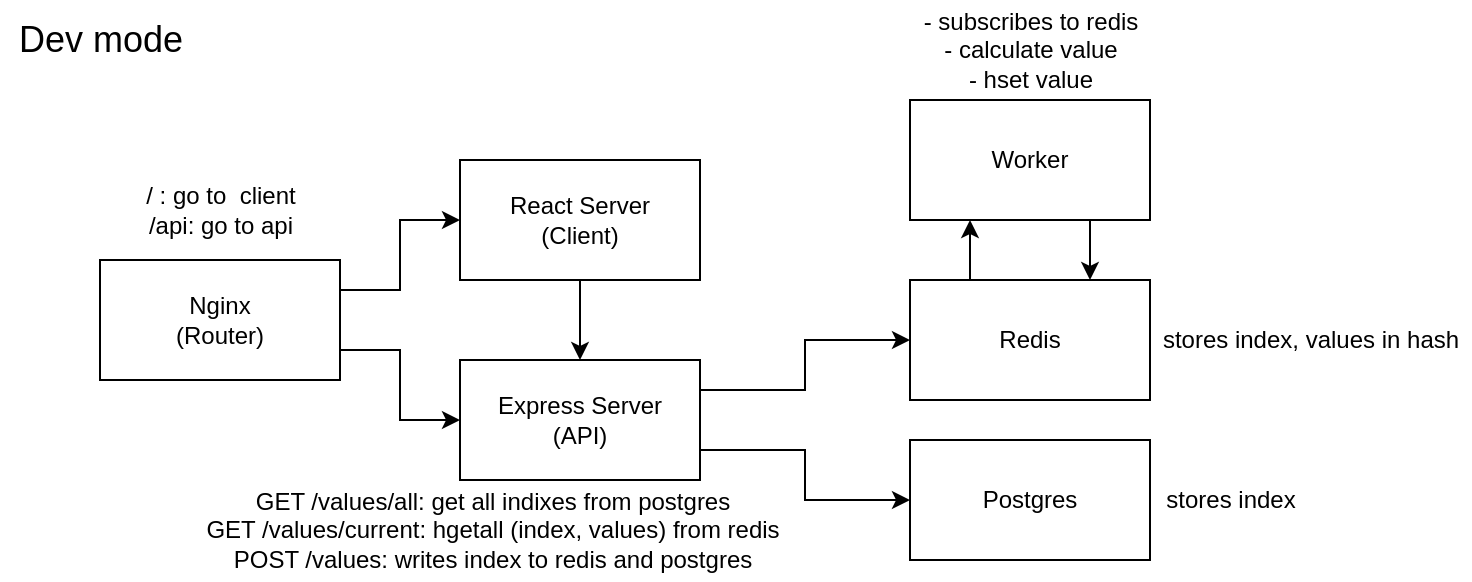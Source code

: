 <mxfile version="14.4.3" type="device"><diagram id="-hrkRSqKn8vsdyS9Dz47" name="Page-1"><mxGraphModel dx="1022" dy="441" grid="1" gridSize="10" guides="1" tooltips="1" connect="1" arrows="1" fold="1" page="1" pageScale="1" pageWidth="850" pageHeight="1100" math="0" shadow="0"><root><mxCell id="0"/><mxCell id="1" parent="0"/><mxCell id="9NVb5S85BJMOgNWnxv0x-16" style="edgeStyle=orthogonalEdgeStyle;rounded=0;orthogonalLoop=1;jettySize=auto;html=1;exitX=1;exitY=0.25;exitDx=0;exitDy=0;entryX=0;entryY=0.5;entryDx=0;entryDy=0;" edge="1" parent="1" source="9NVb5S85BJMOgNWnxv0x-2" target="9NVb5S85BJMOgNWnxv0x-4"><mxGeometry relative="1" as="geometry"/></mxCell><mxCell id="9NVb5S85BJMOgNWnxv0x-17" style="edgeStyle=orthogonalEdgeStyle;rounded=0;orthogonalLoop=1;jettySize=auto;html=1;exitX=1;exitY=0.75;exitDx=0;exitDy=0;entryX=0;entryY=0.5;entryDx=0;entryDy=0;" edge="1" parent="1" source="9NVb5S85BJMOgNWnxv0x-2" target="9NVb5S85BJMOgNWnxv0x-3"><mxGeometry relative="1" as="geometry"/></mxCell><mxCell id="9NVb5S85BJMOgNWnxv0x-2" value="&lt;div&gt;Nginx&lt;/div&gt;&lt;div&gt;(Router)&lt;br&gt;&lt;/div&gt;" style="rounded=0;whiteSpace=wrap;html=1;" vertex="1" parent="1"><mxGeometry x="140" y="150" width="120" height="60" as="geometry"/></mxCell><mxCell id="9NVb5S85BJMOgNWnxv0x-10" style="edgeStyle=orthogonalEdgeStyle;rounded=0;orthogonalLoop=1;jettySize=auto;html=1;exitX=1;exitY=0.25;exitDx=0;exitDy=0;entryX=0;entryY=0.5;entryDx=0;entryDy=0;" edge="1" parent="1" source="9NVb5S85BJMOgNWnxv0x-3" target="9NVb5S85BJMOgNWnxv0x-7"><mxGeometry relative="1" as="geometry"/></mxCell><mxCell id="9NVb5S85BJMOgNWnxv0x-11" style="edgeStyle=orthogonalEdgeStyle;rounded=0;orthogonalLoop=1;jettySize=auto;html=1;exitX=1;exitY=0.75;exitDx=0;exitDy=0;entryX=0;entryY=0.5;entryDx=0;entryDy=0;" edge="1" parent="1" source="9NVb5S85BJMOgNWnxv0x-3" target="9NVb5S85BJMOgNWnxv0x-6"><mxGeometry relative="1" as="geometry"/></mxCell><mxCell id="9NVb5S85BJMOgNWnxv0x-3" value="&lt;div&gt;Express Server&lt;/div&gt;&lt;div&gt;(API)&lt;br&gt;&lt;/div&gt;" style="rounded=0;whiteSpace=wrap;html=1;" vertex="1" parent="1"><mxGeometry x="320" y="200" width="120" height="60" as="geometry"/></mxCell><mxCell id="9NVb5S85BJMOgNWnxv0x-15" style="edgeStyle=orthogonalEdgeStyle;rounded=0;orthogonalLoop=1;jettySize=auto;html=1;exitX=0.5;exitY=1;exitDx=0;exitDy=0;entryX=0.5;entryY=0;entryDx=0;entryDy=0;" edge="1" parent="1" source="9NVb5S85BJMOgNWnxv0x-4" target="9NVb5S85BJMOgNWnxv0x-3"><mxGeometry relative="1" as="geometry"/></mxCell><mxCell id="9NVb5S85BJMOgNWnxv0x-4" value="&lt;div&gt;React Server&lt;/div&gt;&lt;div&gt;(Client)&lt;br&gt;&lt;/div&gt;" style="rounded=0;whiteSpace=wrap;html=1;" vertex="1" parent="1"><mxGeometry x="320" y="100" width="120" height="60" as="geometry"/></mxCell><mxCell id="9NVb5S85BJMOgNWnxv0x-9" style="edgeStyle=orthogonalEdgeStyle;rounded=0;orthogonalLoop=1;jettySize=auto;html=1;exitX=0.75;exitY=1;exitDx=0;exitDy=0;entryX=0.75;entryY=0;entryDx=0;entryDy=0;" edge="1" parent="1" source="9NVb5S85BJMOgNWnxv0x-5" target="9NVb5S85BJMOgNWnxv0x-7"><mxGeometry relative="1" as="geometry"/></mxCell><mxCell id="9NVb5S85BJMOgNWnxv0x-5" value="Worker" style="rounded=0;whiteSpace=wrap;html=1;" vertex="1" parent="1"><mxGeometry x="545" y="70" width="120" height="60" as="geometry"/></mxCell><mxCell id="9NVb5S85BJMOgNWnxv0x-6" value="Postgres" style="rounded=0;whiteSpace=wrap;html=1;" vertex="1" parent="1"><mxGeometry x="545" y="240" width="120" height="60" as="geometry"/></mxCell><mxCell id="9NVb5S85BJMOgNWnxv0x-8" style="edgeStyle=orthogonalEdgeStyle;rounded=0;orthogonalLoop=1;jettySize=auto;html=1;exitX=0.25;exitY=0;exitDx=0;exitDy=0;entryX=0.25;entryY=1;entryDx=0;entryDy=0;" edge="1" parent="1" source="9NVb5S85BJMOgNWnxv0x-7" target="9NVb5S85BJMOgNWnxv0x-5"><mxGeometry relative="1" as="geometry"/></mxCell><mxCell id="9NVb5S85BJMOgNWnxv0x-7" value="&lt;div&gt;Redis&lt;/div&gt;" style="rounded=0;whiteSpace=wrap;html=1;" vertex="1" parent="1"><mxGeometry x="545" y="160" width="120" height="60" as="geometry"/></mxCell><mxCell id="9NVb5S85BJMOgNWnxv0x-24" value="&lt;div&gt;GET /values/all: get all indixes from postgres&lt;/div&gt;&lt;div&gt;GET /values/current: hgetall (index, values) from redis&lt;br&gt;&lt;/div&gt;&lt;div&gt;POST /values: writes index to redis and postgres&lt;br&gt;&lt;/div&gt;" style="text;html=1;align=center;verticalAlign=middle;resizable=0;points=[];autosize=1;" vertex="1" parent="1"><mxGeometry x="186" y="260" width="300" height="50" as="geometry"/></mxCell><mxCell id="9NVb5S85BJMOgNWnxv0x-25" value="&lt;div&gt;- subscribes to redis &lt;br&gt;&lt;/div&gt;&lt;div&gt;- calculate value&lt;/div&gt;&lt;div&gt;- hset value&lt;br&gt;&lt;/div&gt;" style="text;html=1;align=center;verticalAlign=middle;resizable=0;points=[];autosize=1;" vertex="1" parent="1"><mxGeometry x="545" y="20" width="120" height="50" as="geometry"/></mxCell><mxCell id="9NVb5S85BJMOgNWnxv0x-26" value="stores index, values in hash" style="text;html=1;align=center;verticalAlign=middle;resizable=0;points=[];autosize=1;" vertex="1" parent="1"><mxGeometry x="665" y="180" width="160" height="20" as="geometry"/></mxCell><mxCell id="9NVb5S85BJMOgNWnxv0x-27" value="stores index" style="text;html=1;align=center;verticalAlign=middle;resizable=0;points=[];autosize=1;" vertex="1" parent="1"><mxGeometry x="665" y="260" width="80" height="20" as="geometry"/></mxCell><mxCell id="9NVb5S85BJMOgNWnxv0x-28" value="&lt;div&gt;/ : go to&amp;nbsp; client&lt;/div&gt;&lt;div&gt;/api: go to api&lt;br&gt;&lt;/div&gt;" style="text;html=1;align=center;verticalAlign=middle;resizable=0;points=[];autosize=1;" vertex="1" parent="1"><mxGeometry x="155" y="110" width="90" height="30" as="geometry"/></mxCell><mxCell id="9NVb5S85BJMOgNWnxv0x-29" value="&lt;font style=&quot;font-size: 18px&quot;&gt;Dev mode&lt;/font&gt;" style="text;html=1;align=center;verticalAlign=middle;resizable=0;points=[];autosize=1;" vertex="1" parent="1"><mxGeometry x="90" y="30" width="100" height="20" as="geometry"/></mxCell></root></mxGraphModel></diagram></mxfile>